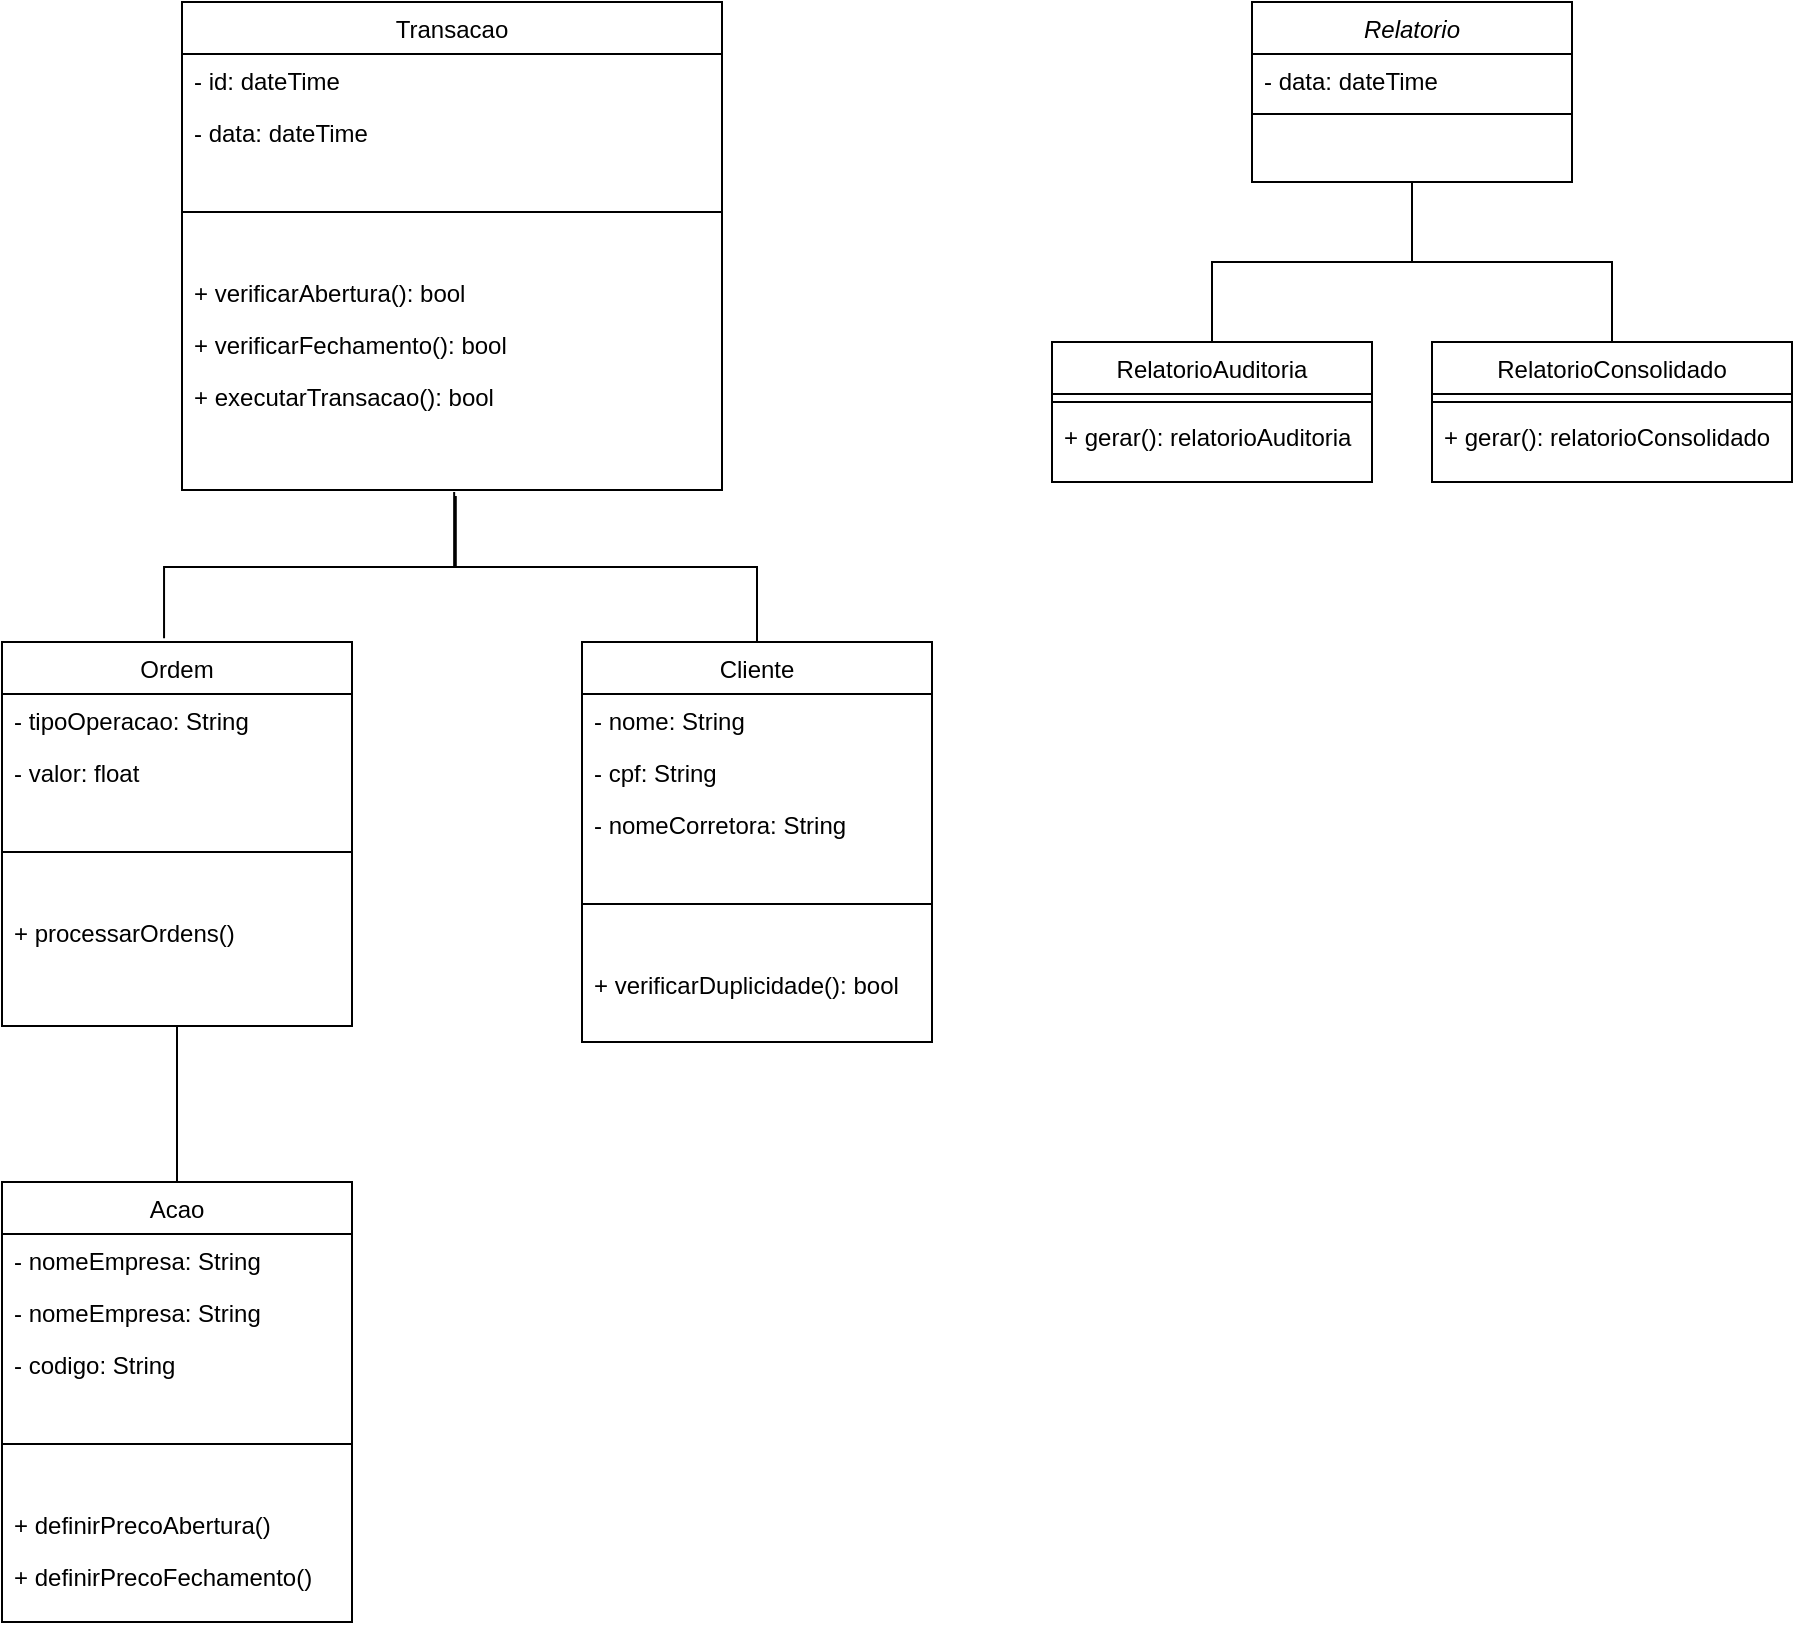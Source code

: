 <mxfile version="18.1.3" type="device"><diagram id="C5RBs43oDa-KdzZeNtuy" name="Page-1"><mxGraphModel dx="1382" dy="795" grid="1" gridSize="10" guides="1" tooltips="1" connect="1" arrows="1" fold="1" page="1" pageScale="1" pageWidth="1920" pageHeight="1200" math="0" shadow="0"><root><mxCell id="WIyWlLk6GJQsqaUBKTNV-0"/><mxCell id="WIyWlLk6GJQsqaUBKTNV-1" parent="WIyWlLk6GJQsqaUBKTNV-0"/><mxCell id="zkfFHV4jXpPFQw0GAbJ--0" value="Relatorio" style="swimlane;fontStyle=2;align=center;verticalAlign=top;childLayout=stackLayout;horizontal=1;startSize=26;horizontalStack=0;resizeParent=1;resizeLast=0;collapsible=1;marginBottom=0;rounded=0;shadow=0;strokeWidth=1;" parent="WIyWlLk6GJQsqaUBKTNV-1" vertex="1"><mxGeometry x="1050" y="40" width="160" height="90" as="geometry"><mxRectangle x="230" y="140" width="160" height="26" as="alternateBounds"/></mxGeometry></mxCell><mxCell id="zkfFHV4jXpPFQw0GAbJ--3" value="- data: dateTime" style="text;align=left;verticalAlign=top;spacingLeft=4;spacingRight=4;overflow=hidden;rotatable=0;points=[[0,0.5],[1,0.5]];portConstraint=eastwest;rounded=0;shadow=0;html=0;" parent="zkfFHV4jXpPFQw0GAbJ--0" vertex="1"><mxGeometry y="26" width="160" height="26" as="geometry"/></mxCell><mxCell id="zkfFHV4jXpPFQw0GAbJ--4" value="" style="line;html=1;strokeWidth=1;align=left;verticalAlign=middle;spacingTop=-1;spacingLeft=3;spacingRight=3;rotatable=0;labelPosition=right;points=[];portConstraint=eastwest;" parent="zkfFHV4jXpPFQw0GAbJ--0" vertex="1"><mxGeometry y="52" width="160" height="8" as="geometry"/></mxCell><mxCell id="zkfFHV4jXpPFQw0GAbJ--6" value="RelatorioAuditoria" style="swimlane;fontStyle=0;align=center;verticalAlign=top;childLayout=stackLayout;horizontal=1;startSize=26;horizontalStack=0;resizeParent=1;resizeLast=0;collapsible=1;marginBottom=0;rounded=0;shadow=0;strokeWidth=1;" parent="WIyWlLk6GJQsqaUBKTNV-1" vertex="1"><mxGeometry x="950" y="210" width="160" height="70" as="geometry"><mxRectangle x="130" y="380" width="160" height="26" as="alternateBounds"/></mxGeometry></mxCell><mxCell id="zkfFHV4jXpPFQw0GAbJ--9" value="" style="line;html=1;strokeWidth=1;align=left;verticalAlign=middle;spacingTop=-1;spacingLeft=3;spacingRight=3;rotatable=0;labelPosition=right;points=[];portConstraint=eastwest;" parent="zkfFHV4jXpPFQw0GAbJ--6" vertex="1"><mxGeometry y="26" width="160" height="8" as="geometry"/></mxCell><mxCell id="zkfFHV4jXpPFQw0GAbJ--11" value="+ gerar(): relatorioAuditoria" style="text;align=left;verticalAlign=top;spacingLeft=4;spacingRight=4;overflow=hidden;rotatable=0;points=[[0,0.5],[1,0.5]];portConstraint=eastwest;" parent="zkfFHV4jXpPFQw0GAbJ--6" vertex="1"><mxGeometry y="34" width="160" height="26" as="geometry"/></mxCell><mxCell id="zkfFHV4jXpPFQw0GAbJ--12" value="" style="endArrow=none;endSize=10;endFill=0;shadow=0;strokeWidth=1;rounded=0;edgeStyle=elbowEdgeStyle;elbow=vertical;" parent="WIyWlLk6GJQsqaUBKTNV-1" source="zkfFHV4jXpPFQw0GAbJ--6" target="zkfFHV4jXpPFQw0GAbJ--0" edge="1"><mxGeometry width="160" relative="1" as="geometry"><mxPoint x="1030" y="123" as="sourcePoint"/><mxPoint x="1030" y="123" as="targetPoint"/></mxGeometry></mxCell><mxCell id="zkfFHV4jXpPFQw0GAbJ--13" value="RelatorioConsolidado" style="swimlane;fontStyle=0;align=center;verticalAlign=top;childLayout=stackLayout;horizontal=1;startSize=26;horizontalStack=0;resizeParent=1;resizeLast=0;collapsible=1;marginBottom=0;rounded=0;shadow=0;strokeWidth=1;" parent="WIyWlLk6GJQsqaUBKTNV-1" vertex="1"><mxGeometry x="1140" y="210" width="180" height="70" as="geometry"><mxRectangle x="340" y="380" width="170" height="26" as="alternateBounds"/></mxGeometry></mxCell><mxCell id="zkfFHV4jXpPFQw0GAbJ--15" value="" style="line;html=1;strokeWidth=1;align=left;verticalAlign=middle;spacingTop=-1;spacingLeft=3;spacingRight=3;rotatable=0;labelPosition=right;points=[];portConstraint=eastwest;" parent="zkfFHV4jXpPFQw0GAbJ--13" vertex="1"><mxGeometry y="26" width="180" height="8" as="geometry"/></mxCell><mxCell id="bcy7xY6kVQwOa64BKdkR-0" value="+ gerar(): relatorioConsolidado" style="text;align=left;verticalAlign=top;spacingLeft=4;spacingRight=4;overflow=hidden;rotatable=0;points=[[0,0.5],[1,0.5]];portConstraint=eastwest;" vertex="1" parent="zkfFHV4jXpPFQw0GAbJ--13"><mxGeometry y="34" width="180" height="26" as="geometry"/></mxCell><mxCell id="zkfFHV4jXpPFQw0GAbJ--16" value="" style="endArrow=none;endSize=10;endFill=0;shadow=0;strokeWidth=1;rounded=0;edgeStyle=elbowEdgeStyle;elbow=vertical;" parent="WIyWlLk6GJQsqaUBKTNV-1" source="zkfFHV4jXpPFQw0GAbJ--13" target="zkfFHV4jXpPFQw0GAbJ--0" edge="1"><mxGeometry width="160" relative="1" as="geometry"><mxPoint x="1040" y="293" as="sourcePoint"/><mxPoint x="1140" y="191" as="targetPoint"/></mxGeometry></mxCell><mxCell id="bcy7xY6kVQwOa64BKdkR-1" value="Transacao" style="swimlane;fontStyle=0;align=center;verticalAlign=top;childLayout=stackLayout;horizontal=1;startSize=26;horizontalStack=0;resizeParent=1;resizeLast=0;collapsible=1;marginBottom=0;rounded=0;shadow=0;strokeWidth=1;" vertex="1" parent="WIyWlLk6GJQsqaUBKTNV-1"><mxGeometry x="515" y="40" width="270" height="244" as="geometry"><mxRectangle x="550" y="140" width="160" height="26" as="alternateBounds"/></mxGeometry></mxCell><mxCell id="bcy7xY6kVQwOa64BKdkR-71" value="- id: dateTime" style="text;align=left;verticalAlign=top;spacingLeft=4;spacingRight=4;overflow=hidden;rotatable=0;points=[[0,0.5],[1,0.5]];portConstraint=eastwest;rounded=0;shadow=0;html=0;" vertex="1" parent="bcy7xY6kVQwOa64BKdkR-1"><mxGeometry y="26" width="270" height="26" as="geometry"/></mxCell><mxCell id="bcy7xY6kVQwOa64BKdkR-72" value="- data: dateTime" style="text;align=left;verticalAlign=top;spacingLeft=4;spacingRight=4;overflow=hidden;rotatable=0;points=[[0,0.5],[1,0.5]];portConstraint=eastwest;rounded=0;shadow=0;html=0;" vertex="1" parent="bcy7xY6kVQwOa64BKdkR-1"><mxGeometry y="52" width="270" height="26" as="geometry"/></mxCell><mxCell id="bcy7xY6kVQwOa64BKdkR-7" value="" style="line;html=1;strokeWidth=1;align=left;verticalAlign=middle;spacingTop=-1;spacingLeft=3;spacingRight=3;rotatable=0;labelPosition=right;points=[];portConstraint=eastwest;" vertex="1" parent="bcy7xY6kVQwOa64BKdkR-1"><mxGeometry y="78" width="270" height="54" as="geometry"/></mxCell><mxCell id="bcy7xY6kVQwOa64BKdkR-69" value="+ verificarAbertura(): bool" style="text;align=left;verticalAlign=top;spacingLeft=4;spacingRight=4;overflow=hidden;rotatable=0;points=[[0,0.5],[1,0.5]];portConstraint=eastwest;" vertex="1" parent="bcy7xY6kVQwOa64BKdkR-1"><mxGeometry y="132" width="270" height="26" as="geometry"/></mxCell><mxCell id="bcy7xY6kVQwOa64BKdkR-70" value="+ verificarFechamento(): bool" style="text;align=left;verticalAlign=top;spacingLeft=4;spacingRight=4;overflow=hidden;rotatable=0;points=[[0,0.5],[1,0.5]];portConstraint=eastwest;" vertex="1" parent="bcy7xY6kVQwOa64BKdkR-1"><mxGeometry y="158" width="270" height="26" as="geometry"/></mxCell><mxCell id="bcy7xY6kVQwOa64BKdkR-66" value="+ executarTransacao(): bool" style="text;align=left;verticalAlign=top;spacingLeft=4;spacingRight=4;overflow=hidden;rotatable=0;points=[[0,0.5],[1,0.5]];portConstraint=eastwest;" vertex="1" parent="bcy7xY6kVQwOa64BKdkR-1"><mxGeometry y="184" width="270" height="60" as="geometry"/></mxCell><mxCell id="bcy7xY6kVQwOa64BKdkR-29" value="Ordem" style="swimlane;fontStyle=0;align=center;verticalAlign=top;childLayout=stackLayout;horizontal=1;startSize=26;horizontalStack=0;resizeParent=1;resizeLast=0;collapsible=1;marginBottom=0;rounded=0;shadow=0;strokeWidth=1;" vertex="1" parent="WIyWlLk6GJQsqaUBKTNV-1"><mxGeometry x="425" y="360" width="175" height="192" as="geometry"><mxRectangle x="550" y="140" width="160" height="26" as="alternateBounds"/></mxGeometry></mxCell><mxCell id="bcy7xY6kVQwOa64BKdkR-32" value="- tipoOperacao: String" style="text;align=left;verticalAlign=top;spacingLeft=4;spacingRight=4;overflow=hidden;rotatable=0;points=[[0,0.5],[1,0.5]];portConstraint=eastwest;rounded=0;shadow=0;html=0;" vertex="1" parent="bcy7xY6kVQwOa64BKdkR-29"><mxGeometry y="26" width="175" height="26" as="geometry"/></mxCell><mxCell id="bcy7xY6kVQwOa64BKdkR-33" value="- valor: float" style="text;align=left;verticalAlign=top;spacingLeft=4;spacingRight=4;overflow=hidden;rotatable=0;points=[[0,0.5],[1,0.5]];portConstraint=eastwest;rounded=0;shadow=0;html=0;" vertex="1" parent="bcy7xY6kVQwOa64BKdkR-29"><mxGeometry y="52" width="175" height="26" as="geometry"/></mxCell><mxCell id="bcy7xY6kVQwOa64BKdkR-30" value="" style="line;html=1;strokeWidth=1;align=left;verticalAlign=middle;spacingTop=-1;spacingLeft=3;spacingRight=3;rotatable=0;labelPosition=right;points=[];portConstraint=eastwest;" vertex="1" parent="bcy7xY6kVQwOa64BKdkR-29"><mxGeometry y="78" width="175" height="54" as="geometry"/></mxCell><mxCell id="bcy7xY6kVQwOa64BKdkR-81" value="+ processarOrdens()" style="text;align=left;verticalAlign=top;spacingLeft=4;spacingRight=4;overflow=hidden;rotatable=0;points=[[0,0.5],[1,0.5]];portConstraint=eastwest;" vertex="1" parent="bcy7xY6kVQwOa64BKdkR-29"><mxGeometry y="132" width="175" height="60" as="geometry"/></mxCell><mxCell id="bcy7xY6kVQwOa64BKdkR-38" value="Acao" style="swimlane;fontStyle=0;align=center;verticalAlign=top;childLayout=stackLayout;horizontal=1;startSize=26;horizontalStack=0;resizeParent=1;resizeLast=0;collapsible=1;marginBottom=0;rounded=0;shadow=0;strokeWidth=1;" vertex="1" parent="WIyWlLk6GJQsqaUBKTNV-1"><mxGeometry x="425" y="630" width="175" height="220" as="geometry"><mxRectangle x="550" y="140" width="160" height="26" as="alternateBounds"/></mxGeometry></mxCell><mxCell id="bcy7xY6kVQwOa64BKdkR-41" value="- nomeEmpresa: String " style="text;align=left;verticalAlign=top;spacingLeft=4;spacingRight=4;overflow=hidden;rotatable=0;points=[[0,0.5],[1,0.5]];portConstraint=eastwest;rounded=0;shadow=0;html=0;" vertex="1" parent="bcy7xY6kVQwOa64BKdkR-38"><mxGeometry y="26" width="175" height="26" as="geometry"/></mxCell><mxCell id="bcy7xY6kVQwOa64BKdkR-78" value="- nomeEmpresa: String " style="text;align=left;verticalAlign=top;spacingLeft=4;spacingRight=4;overflow=hidden;rotatable=0;points=[[0,0.5],[1,0.5]];portConstraint=eastwest;rounded=0;shadow=0;html=0;" vertex="1" parent="bcy7xY6kVQwOa64BKdkR-38"><mxGeometry y="52" width="175" height="26" as="geometry"/></mxCell><mxCell id="bcy7xY6kVQwOa64BKdkR-42" value="- codigo: String" style="text;align=left;verticalAlign=top;spacingLeft=4;spacingRight=4;overflow=hidden;rotatable=0;points=[[0,0.5],[1,0.5]];portConstraint=eastwest;rounded=0;shadow=0;html=0;" vertex="1" parent="bcy7xY6kVQwOa64BKdkR-38"><mxGeometry y="78" width="175" height="26" as="geometry"/></mxCell><mxCell id="bcy7xY6kVQwOa64BKdkR-43" value="" style="line;html=1;strokeWidth=1;align=left;verticalAlign=middle;spacingTop=-1;spacingLeft=3;spacingRight=3;rotatable=0;labelPosition=right;points=[];portConstraint=eastwest;" vertex="1" parent="bcy7xY6kVQwOa64BKdkR-38"><mxGeometry y="104" width="175" height="54" as="geometry"/></mxCell><mxCell id="bcy7xY6kVQwOa64BKdkR-83" value="+ definirPrecoAbertura()" style="text;align=left;verticalAlign=top;spacingLeft=4;spacingRight=4;overflow=hidden;rotatable=0;points=[[0,0.5],[1,0.5]];portConstraint=eastwest;" vertex="1" parent="bcy7xY6kVQwOa64BKdkR-38"><mxGeometry y="158" width="175" height="26" as="geometry"/></mxCell><mxCell id="bcy7xY6kVQwOa64BKdkR-84" value="+ definirPrecoFechamento()" style="text;align=left;verticalAlign=top;spacingLeft=4;spacingRight=4;overflow=hidden;rotatable=0;points=[[0,0.5],[1,0.5]];portConstraint=eastwest;" vertex="1" parent="bcy7xY6kVQwOa64BKdkR-38"><mxGeometry y="184" width="175" height="26" as="geometry"/></mxCell><mxCell id="bcy7xY6kVQwOa64BKdkR-62" value="Cliente" style="swimlane;fontStyle=0;align=center;verticalAlign=top;childLayout=stackLayout;horizontal=1;startSize=26;horizontalStack=0;resizeParent=1;resizeLast=0;collapsible=1;marginBottom=0;rounded=0;shadow=0;strokeWidth=1;" vertex="1" parent="WIyWlLk6GJQsqaUBKTNV-1"><mxGeometry x="715" y="360" width="175" height="200" as="geometry"><mxRectangle x="550" y="140" width="160" height="26" as="alternateBounds"/></mxGeometry></mxCell><mxCell id="bcy7xY6kVQwOa64BKdkR-73" value="- nome: String " style="text;align=left;verticalAlign=top;spacingLeft=4;spacingRight=4;overflow=hidden;rotatable=0;points=[[0,0.5],[1,0.5]];portConstraint=eastwest;rounded=0;shadow=0;html=0;" vertex="1" parent="bcy7xY6kVQwOa64BKdkR-62"><mxGeometry y="26" width="175" height="26" as="geometry"/></mxCell><mxCell id="bcy7xY6kVQwOa64BKdkR-75" value="- cpf: String " style="text;align=left;verticalAlign=top;spacingLeft=4;spacingRight=4;overflow=hidden;rotatable=0;points=[[0,0.5],[1,0.5]];portConstraint=eastwest;rounded=0;shadow=0;html=0;" vertex="1" parent="bcy7xY6kVQwOa64BKdkR-62"><mxGeometry y="52" width="175" height="26" as="geometry"/></mxCell><mxCell id="bcy7xY6kVQwOa64BKdkR-63" value="- nomeCorretora: String " style="text;align=left;verticalAlign=top;spacingLeft=4;spacingRight=4;overflow=hidden;rotatable=0;points=[[0,0.5],[1,0.5]];portConstraint=eastwest;rounded=0;shadow=0;html=0;" vertex="1" parent="bcy7xY6kVQwOa64BKdkR-62"><mxGeometry y="78" width="175" height="26" as="geometry"/></mxCell><mxCell id="bcy7xY6kVQwOa64BKdkR-65" value="" style="line;html=1;strokeWidth=1;align=left;verticalAlign=middle;spacingTop=-1;spacingLeft=3;spacingRight=3;rotatable=0;labelPosition=right;points=[];portConstraint=eastwest;" vertex="1" parent="bcy7xY6kVQwOa64BKdkR-62"><mxGeometry y="104" width="175" height="54" as="geometry"/></mxCell><mxCell id="bcy7xY6kVQwOa64BKdkR-67" value="+ verificarDuplicidade(): bool" style="text;align=left;verticalAlign=top;spacingLeft=4;spacingRight=4;overflow=hidden;rotatable=0;points=[[0,0.5],[1,0.5]];portConstraint=eastwest;" vertex="1" parent="bcy7xY6kVQwOa64BKdkR-62"><mxGeometry y="158" width="175" height="26" as="geometry"/></mxCell><mxCell id="bcy7xY6kVQwOa64BKdkR-76" value="" style="endArrow=none;endSize=10;endFill=0;shadow=0;strokeWidth=1;rounded=0;edgeStyle=elbowEdgeStyle;elbow=vertical;entryX=0.504;entryY=1.017;entryDx=0;entryDy=0;entryPerimeter=0;" edge="1" parent="WIyWlLk6GJQsqaUBKTNV-1" source="bcy7xY6kVQwOa64BKdkR-62" target="bcy7xY6kVQwOa64BKdkR-66"><mxGeometry width="160" relative="1" as="geometry"><mxPoint x="735" y="380" as="sourcePoint"/><mxPoint x="635" y="300" as="targetPoint"/></mxGeometry></mxCell><mxCell id="bcy7xY6kVQwOa64BKdkR-77" value="" style="endArrow=none;endSize=10;endFill=0;shadow=0;strokeWidth=1;rounded=0;edgeStyle=elbowEdgeStyle;elbow=vertical;entryX=0.507;entryY=1.05;entryDx=0;entryDy=0;entryPerimeter=0;exitX=0.463;exitY=-0.01;exitDx=0;exitDy=0;exitPerimeter=0;" edge="1" parent="WIyWlLk6GJQsqaUBKTNV-1" source="bcy7xY6kVQwOa64BKdkR-29" target="bcy7xY6kVQwOa64BKdkR-66"><mxGeometry width="160" relative="1" as="geometry"><mxPoint x="345" y="300" as="sourcePoint"/><mxPoint x="445" y="220" as="targetPoint"/></mxGeometry></mxCell><mxCell id="bcy7xY6kVQwOa64BKdkR-79" value="" style="endArrow=none;html=1;rounded=0;entryX=0.5;entryY=1;entryDx=0;entryDy=0;exitX=0.5;exitY=0;exitDx=0;exitDy=0;" edge="1" parent="WIyWlLk6GJQsqaUBKTNV-1" source="bcy7xY6kVQwOa64BKdkR-38" target="bcy7xY6kVQwOa64BKdkR-29"><mxGeometry width="50" height="50" relative="1" as="geometry"><mxPoint x="345" y="465" as="sourcePoint"/><mxPoint x="425" y="510" as="targetPoint"/></mxGeometry></mxCell></root></mxGraphModel></diagram></mxfile>